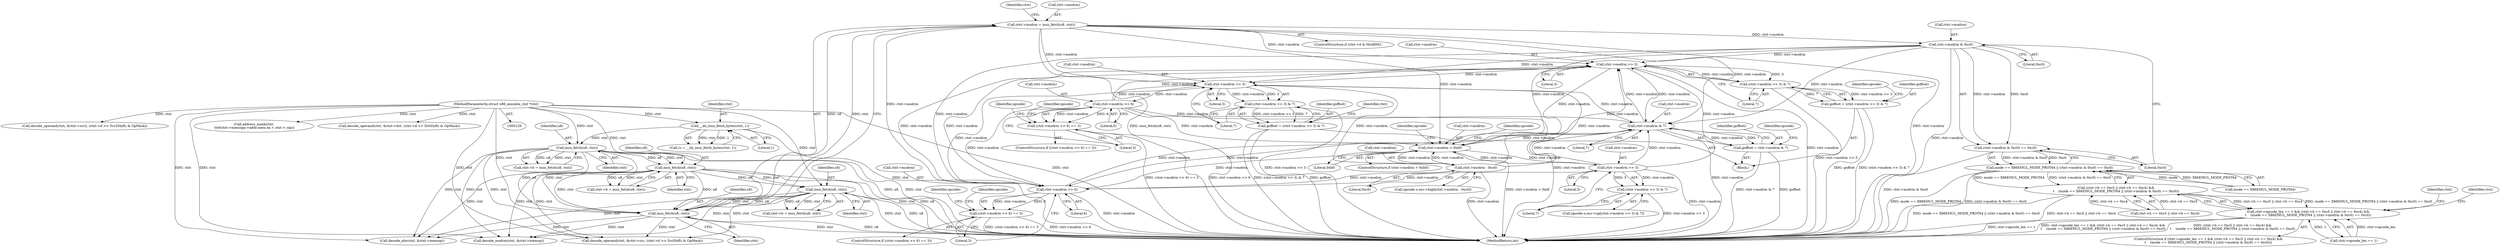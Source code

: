 digraph "0_linux_d9092f52d7e61dd1557f2db2400ddb430e85937e@pointer" {
"1000501" [label="(Call,ctxt->modrm & 0xc0)"];
"1000470" [label="(Call,ctxt->modrm = insn_fetch(u8, ctxt))"];
"1000474" [label="(Call,insn_fetch(u8, ctxt))"];
"1000421" [label="(Call,insn_fetch(u8, ctxt))"];
"1000277" [label="(Call,insn_fetch(u8, ctxt))"];
"1000221" [label="(Call,__do_insn_fetch_bytes(ctxt, 1))"];
"1000130" [label="(MethodParameterIn,struct x86_emulate_ctxt *ctxt)"];
"1000447" [label="(Call,insn_fetch(u8, ctxt))"];
"1000500" [label="(Call,(ctxt->modrm & 0xc0) == 0xc0)"];
"1000496" [label="(Call,mode == X86EMUL_MODE_PROT64 || (ctxt->modrm & 0xc0) == 0xc0)"];
"1000484" [label="(Call,(ctxt->b == 0xc5 || ctxt->b == 0xc4) &&\n\t    (mode == X86EMUL_MODE_PROT64 || (ctxt->modrm & 0xc0) == 0xc0))"];
"1000478" [label="(Call,ctxt->opcode_len == 1 && (ctxt->b == 0xc5 || ctxt->b == 0xc4) &&\n\t    (mode == X86EMUL_MODE_PROT64 || (ctxt->modrm & 0xc0) == 0xc0))"];
"1000531" [label="(Call,ctxt->modrm >> 3)"];
"1000530" [label="(Call,(ctxt->modrm >> 3) & 7)"];
"1000528" [label="(Call,goffset = (ctxt->modrm >> 3) & 7)"];
"1000551" [label="(Call,ctxt->modrm >> 3)"];
"1000550" [label="(Call,(ctxt->modrm >> 3) & 7)"];
"1000548" [label="(Call,goffset = (ctxt->modrm >> 3) & 7)"];
"1000559" [label="(Call,ctxt->modrm >> 6)"];
"1000558" [label="(Call,(ctxt->modrm >> 6) == 3)"];
"1000592" [label="(Call,ctxt->modrm & 7)"];
"1000590" [label="(Call,goffset = ctxt->modrm & 7)"];
"1000674" [label="(Call,ctxt->modrm > 0xbf)"];
"1000689" [label="(Call,ctxt->modrm - 0xc0)"];
"1000716" [label="(Call,ctxt->modrm >> 6)"];
"1000715" [label="(Call,(ctxt->modrm >> 6) == 3)"];
"1000706" [label="(Call,ctxt->modrm >> 3)"];
"1000705" [label="(Call,(ctxt->modrm >> 3) & 7)"];
"1000720" [label="(Literal,6)"];
"1000689" [label="(Call,ctxt->modrm - 0xc0)"];
"1001053" [label="(Call,decode_operand(ctxt, &ctxt->src2, (ctxt->d >> Src2Shift) & OpMask))"];
"1000690" [label="(Call,ctxt->modrm)"];
"1000591" [label="(Identifier,goffset)"];
"1000558" [label="(Call,(ctxt->modrm >> 6) == 3)"];
"1000532" [label="(Call,ctxt->modrm)"];
"1000678" [label="(Literal,0xbf)"];
"1000598" [label="(Identifier,opcode)"];
"1000681" [label="(Call,opcode.u.esc->high[ctxt->modrm - 0xc0])"];
"1000279" [label="(Identifier,ctxt)"];
"1000531" [label="(Call,ctxt->modrm >> 3)"];
"1000278" [label="(Identifier,u8)"];
"1000423" [label="(Identifier,ctxt)"];
"1000481" [label="(Identifier,ctxt)"];
"1000130" [label="(MethodParameterIn,struct x86_emulate_ctxt *ctxt)"];
"1000714" [label="(ControlStructure,if ((ctxt->modrm >> 6) == 3))"];
"1000273" [label="(Call,ctxt->b = insn_fetch(u8, ctxt))"];
"1000590" [label="(Call,goffset = ctxt->modrm & 7)"];
"1000723" [label="(Identifier,opcode)"];
"1000535" [label="(Literal,3)"];
"1000421" [label="(Call,insn_fetch(u8, ctxt))"];
"1000529" [label="(Identifier,goffset)"];
"1001128" [label="(MethodReturn,int)"];
"1000471" [label="(Call,ctxt->modrm)"];
"1000536" [label="(Literal,7)"];
"1000484" [label="(Call,(ctxt->b == 0xc5 || ctxt->b == 0xc4) &&\n\t    (mode == X86EMUL_MODE_PROT64 || (ctxt->modrm & 0xc0) == 0xc0))"];
"1000501" [label="(Call,ctxt->modrm & 0xc0)"];
"1001033" [label="(Call,decode_operand(ctxt, &ctxt->src, (ctxt->d >> SrcShift) & OpMask))"];
"1000422" [label="(Identifier,u8)"];
"1000717" [label="(Call,ctxt->modrm)"];
"1000551" [label="(Call,ctxt->modrm >> 3)"];
"1000538" [label="(Identifier,opcode)"];
"1000510" [label="(Identifier,ctxt)"];
"1000705" [label="(Call,(ctxt->modrm >> 3) & 7)"];
"1000496" [label="(Call,mode == X86EMUL_MODE_PROT64 || (ctxt->modrm & 0xc0) == 0xc0)"];
"1000530" [label="(Call,(ctxt->modrm >> 3) & 7)"];
"1000592" [label="(Call,ctxt->modrm & 7)"];
"1000596" [label="(Literal,7)"];
"1000706" [label="(Call,ctxt->modrm >> 3)"];
"1000223" [label="(Literal,1)"];
"1000550" [label="(Call,(ctxt->modrm >> 3) & 7)"];
"1000448" [label="(Identifier,u8)"];
"1001105" [label="(Call,address_mask(ctxt,\n \t\t\t\t\tctxt->memopp->addr.mem.ea + ctxt->_eip))"];
"1000673" [label="(ControlStructure,if (ctxt->modrm > 0xbf))"];
"1000566" [label="(Identifier,opcode)"];
"1000516" [label="(Identifier,ctxt)"];
"1000219" [label="(Call,rc = __do_insn_fetch_bytes(ctxt, 1))"];
"1000500" [label="(Call,(ctxt->modrm & 0xc0) == 0xc0)"];
"1000505" [label="(Literal,0xc0)"];
"1000552" [label="(Call,ctxt->modrm)"];
"1000707" [label="(Call,ctxt->modrm)"];
"1000716" [label="(Call,ctxt->modrm >> 6)"];
"1000485" [label="(Call,ctxt->b == 0xc5 || ctxt->b == 0xc4)"];
"1000477" [label="(ControlStructure,if (ctxt->opcode_len == 1 && (ctxt->b == 0xc5 || ctxt->b == 0xc4) &&\n\t    (mode == X86EMUL_MODE_PROT64 || (ctxt->modrm & 0xc0) == 0xc0)))"];
"1000475" [label="(Identifier,u8)"];
"1000221" [label="(Call,__do_insn_fetch_bytes(ctxt, 1))"];
"1000559" [label="(Call,ctxt->modrm >> 6)"];
"1000478" [label="(Call,ctxt->opcode_len == 1 && (ctxt->b == 0xc5 || ctxt->b == 0xc4) &&\n\t    (mode == X86EMUL_MODE_PROT64 || (ctxt->modrm & 0xc0) == 0xc0))"];
"1000417" [label="(Call,ctxt->b = insn_fetch(u8, ctxt))"];
"1000733" [label="(Identifier,opcode)"];
"1000675" [label="(Call,ctxt->modrm)"];
"1000548" [label="(Call,goffset = (ctxt->modrm >> 3) & 7)"];
"1001073" [label="(Call,decode_operand(ctxt, &ctxt->dst, (ctxt->d >> DstShift) & OpMask))"];
"1000449" [label="(Identifier,ctxt)"];
"1000502" [label="(Call,ctxt->modrm)"];
"1000443" [label="(Call,ctxt->b = insn_fetch(u8, ctxt))"];
"1000721" [label="(Literal,3)"];
"1000476" [label="(Identifier,ctxt)"];
"1000578" [label="(Identifier,opcode)"];
"1000528" [label="(Call,goffset = (ctxt->modrm >> 3) & 7)"];
"1000555" [label="(Literal,3)"];
"1000693" [label="(Literal,0xc0)"];
"1000710" [label="(Literal,3)"];
"1000999" [label="(Call,decode_abs(ctxt, &ctxt->memop))"];
"1000557" [label="(ControlStructure,if ((ctxt->modrm >> 6) == 3))"];
"1000464" [label="(ControlStructure,if (ctxt->d & ModRM))"];
"1000447" [label="(Call,insn_fetch(u8, ctxt))"];
"1000680" [label="(Identifier,opcode)"];
"1000561" [label="(Identifier,ctxt)"];
"1000711" [label="(Literal,7)"];
"1000715" [label="(Call,(ctxt->modrm >> 6) == 3)"];
"1000470" [label="(Call,ctxt->modrm = insn_fetch(u8, ctxt))"];
"1000506" [label="(Literal,0xc0)"];
"1000563" [label="(Literal,6)"];
"1000222" [label="(Identifier,ctxt)"];
"1000556" [label="(Literal,7)"];
"1000497" [label="(Call,mode == X86EMUL_MODE_PROT64)"];
"1000479" [label="(Call,ctxt->opcode_len == 1)"];
"1000970" [label="(Call,decode_modrm(ctxt, &ctxt->memop))"];
"1000674" [label="(Call,ctxt->modrm > 0xbf)"];
"1000696" [label="(Identifier,opcode)"];
"1000277" [label="(Call,insn_fetch(u8, ctxt))"];
"1000526" [label="(Block,)"];
"1000549" [label="(Identifier,goffset)"];
"1000560" [label="(Call,ctxt->modrm)"];
"1000593" [label="(Call,ctxt->modrm)"];
"1000564" [label="(Literal,3)"];
"1000697" [label="(Call,opcode.u.esc->op[(ctxt->modrm >> 3) & 7])"];
"1000474" [label="(Call,insn_fetch(u8, ctxt))"];
"1000501" -> "1000500"  [label="AST: "];
"1000501" -> "1000505"  [label="CFG: "];
"1000502" -> "1000501"  [label="AST: "];
"1000505" -> "1000501"  [label="AST: "];
"1000506" -> "1000501"  [label="CFG: "];
"1000501" -> "1001128"  [label="DDG: ctxt->modrm"];
"1000501" -> "1000500"  [label="DDG: ctxt->modrm"];
"1000501" -> "1000500"  [label="DDG: 0xc0"];
"1000470" -> "1000501"  [label="DDG: ctxt->modrm"];
"1000501" -> "1000531"  [label="DDG: ctxt->modrm"];
"1000501" -> "1000551"  [label="DDG: ctxt->modrm"];
"1000501" -> "1000592"  [label="DDG: ctxt->modrm"];
"1000501" -> "1000674"  [label="DDG: ctxt->modrm"];
"1000501" -> "1000716"  [label="DDG: ctxt->modrm"];
"1000470" -> "1000464"  [label="AST: "];
"1000470" -> "1000474"  [label="CFG: "];
"1000471" -> "1000470"  [label="AST: "];
"1000474" -> "1000470"  [label="AST: "];
"1000481" -> "1000470"  [label="CFG: "];
"1000470" -> "1001128"  [label="DDG: insn_fetch(u8, ctxt)"];
"1000470" -> "1001128"  [label="DDG: ctxt->modrm"];
"1000474" -> "1000470"  [label="DDG: u8"];
"1000474" -> "1000470"  [label="DDG: ctxt"];
"1000470" -> "1000531"  [label="DDG: ctxt->modrm"];
"1000470" -> "1000551"  [label="DDG: ctxt->modrm"];
"1000470" -> "1000592"  [label="DDG: ctxt->modrm"];
"1000470" -> "1000674"  [label="DDG: ctxt->modrm"];
"1000470" -> "1000716"  [label="DDG: ctxt->modrm"];
"1000474" -> "1000476"  [label="CFG: "];
"1000475" -> "1000474"  [label="AST: "];
"1000476" -> "1000474"  [label="AST: "];
"1000474" -> "1001128"  [label="DDG: ctxt"];
"1000474" -> "1001128"  [label="DDG: u8"];
"1000421" -> "1000474"  [label="DDG: u8"];
"1000421" -> "1000474"  [label="DDG: ctxt"];
"1000277" -> "1000474"  [label="DDG: u8"];
"1000277" -> "1000474"  [label="DDG: ctxt"];
"1000447" -> "1000474"  [label="DDG: u8"];
"1000447" -> "1000474"  [label="DDG: ctxt"];
"1000130" -> "1000474"  [label="DDG: ctxt"];
"1000474" -> "1000970"  [label="DDG: ctxt"];
"1000474" -> "1000999"  [label="DDG: ctxt"];
"1000474" -> "1001033"  [label="DDG: ctxt"];
"1000421" -> "1000417"  [label="AST: "];
"1000421" -> "1000423"  [label="CFG: "];
"1000422" -> "1000421"  [label="AST: "];
"1000423" -> "1000421"  [label="AST: "];
"1000417" -> "1000421"  [label="CFG: "];
"1000421" -> "1001128"  [label="DDG: ctxt"];
"1000421" -> "1001128"  [label="DDG: u8"];
"1000421" -> "1000417"  [label="DDG: u8"];
"1000421" -> "1000417"  [label="DDG: ctxt"];
"1000277" -> "1000421"  [label="DDG: u8"];
"1000277" -> "1000421"  [label="DDG: ctxt"];
"1000130" -> "1000421"  [label="DDG: ctxt"];
"1000421" -> "1000447"  [label="DDG: u8"];
"1000421" -> "1000447"  [label="DDG: ctxt"];
"1000421" -> "1000970"  [label="DDG: ctxt"];
"1000421" -> "1000999"  [label="DDG: ctxt"];
"1000421" -> "1001033"  [label="DDG: ctxt"];
"1000277" -> "1000273"  [label="AST: "];
"1000277" -> "1000279"  [label="CFG: "];
"1000278" -> "1000277"  [label="AST: "];
"1000279" -> "1000277"  [label="AST: "];
"1000273" -> "1000277"  [label="CFG: "];
"1000277" -> "1001128"  [label="DDG: u8"];
"1000277" -> "1001128"  [label="DDG: ctxt"];
"1000277" -> "1000273"  [label="DDG: u8"];
"1000277" -> "1000273"  [label="DDG: ctxt"];
"1000221" -> "1000277"  [label="DDG: ctxt"];
"1000130" -> "1000277"  [label="DDG: ctxt"];
"1000277" -> "1000970"  [label="DDG: ctxt"];
"1000277" -> "1000999"  [label="DDG: ctxt"];
"1000277" -> "1001033"  [label="DDG: ctxt"];
"1000221" -> "1000219"  [label="AST: "];
"1000221" -> "1000223"  [label="CFG: "];
"1000222" -> "1000221"  [label="AST: "];
"1000223" -> "1000221"  [label="AST: "];
"1000219" -> "1000221"  [label="CFG: "];
"1000221" -> "1001128"  [label="DDG: ctxt"];
"1000221" -> "1000219"  [label="DDG: ctxt"];
"1000221" -> "1000219"  [label="DDG: 1"];
"1000130" -> "1000221"  [label="DDG: ctxt"];
"1000130" -> "1000129"  [label="AST: "];
"1000130" -> "1001128"  [label="DDG: ctxt"];
"1000130" -> "1000447"  [label="DDG: ctxt"];
"1000130" -> "1000970"  [label="DDG: ctxt"];
"1000130" -> "1000999"  [label="DDG: ctxt"];
"1000130" -> "1001033"  [label="DDG: ctxt"];
"1000130" -> "1001053"  [label="DDG: ctxt"];
"1000130" -> "1001073"  [label="DDG: ctxt"];
"1000130" -> "1001105"  [label="DDG: ctxt"];
"1000447" -> "1000443"  [label="AST: "];
"1000447" -> "1000449"  [label="CFG: "];
"1000448" -> "1000447"  [label="AST: "];
"1000449" -> "1000447"  [label="AST: "];
"1000443" -> "1000447"  [label="CFG: "];
"1000447" -> "1001128"  [label="DDG: ctxt"];
"1000447" -> "1001128"  [label="DDG: u8"];
"1000447" -> "1000443"  [label="DDG: u8"];
"1000447" -> "1000443"  [label="DDG: ctxt"];
"1000447" -> "1000970"  [label="DDG: ctxt"];
"1000447" -> "1000999"  [label="DDG: ctxt"];
"1000447" -> "1001033"  [label="DDG: ctxt"];
"1000500" -> "1000496"  [label="AST: "];
"1000500" -> "1000506"  [label="CFG: "];
"1000506" -> "1000500"  [label="AST: "];
"1000496" -> "1000500"  [label="CFG: "];
"1000500" -> "1001128"  [label="DDG: ctxt->modrm & 0xc0"];
"1000500" -> "1000496"  [label="DDG: ctxt->modrm & 0xc0"];
"1000500" -> "1000496"  [label="DDG: 0xc0"];
"1000496" -> "1000484"  [label="AST: "];
"1000496" -> "1000497"  [label="CFG: "];
"1000497" -> "1000496"  [label="AST: "];
"1000484" -> "1000496"  [label="CFG: "];
"1000496" -> "1001128"  [label="DDG: mode == X86EMUL_MODE_PROT64"];
"1000496" -> "1001128"  [label="DDG: (ctxt->modrm & 0xc0) == 0xc0"];
"1000496" -> "1000484"  [label="DDG: mode == X86EMUL_MODE_PROT64"];
"1000496" -> "1000484"  [label="DDG: (ctxt->modrm & 0xc0) == 0xc0"];
"1000497" -> "1000496"  [label="DDG: mode"];
"1000497" -> "1000496"  [label="DDG: X86EMUL_MODE_PROT64"];
"1000484" -> "1000478"  [label="AST: "];
"1000484" -> "1000485"  [label="CFG: "];
"1000485" -> "1000484"  [label="AST: "];
"1000478" -> "1000484"  [label="CFG: "];
"1000484" -> "1001128"  [label="DDG: mode == X86EMUL_MODE_PROT64 || (ctxt->modrm & 0xc0) == 0xc0"];
"1000484" -> "1001128"  [label="DDG: ctxt->b == 0xc5 || ctxt->b == 0xc4"];
"1000484" -> "1000478"  [label="DDG: ctxt->b == 0xc5 || ctxt->b == 0xc4"];
"1000484" -> "1000478"  [label="DDG: mode == X86EMUL_MODE_PROT64 || (ctxt->modrm & 0xc0) == 0xc0"];
"1000485" -> "1000484"  [label="DDG: ctxt->b == 0xc5"];
"1000485" -> "1000484"  [label="DDG: ctxt->b == 0xc4"];
"1000478" -> "1000477"  [label="AST: "];
"1000478" -> "1000479"  [label="CFG: "];
"1000479" -> "1000478"  [label="AST: "];
"1000510" -> "1000478"  [label="CFG: "];
"1000516" -> "1000478"  [label="CFG: "];
"1000478" -> "1001128"  [label="DDG: ctxt->opcode_len == 1"];
"1000478" -> "1001128"  [label="DDG: ctxt->opcode_len == 1 && (ctxt->b == 0xc5 || ctxt->b == 0xc4) &&\n\t    (mode == X86EMUL_MODE_PROT64 || (ctxt->modrm & 0xc0) == 0xc0)"];
"1000478" -> "1001128"  [label="DDG: (ctxt->b == 0xc5 || ctxt->b == 0xc4) &&\n\t    (mode == X86EMUL_MODE_PROT64 || (ctxt->modrm & 0xc0) == 0xc0)"];
"1000479" -> "1000478"  [label="DDG: ctxt->opcode_len"];
"1000479" -> "1000478"  [label="DDG: 1"];
"1000531" -> "1000530"  [label="AST: "];
"1000531" -> "1000535"  [label="CFG: "];
"1000532" -> "1000531"  [label="AST: "];
"1000535" -> "1000531"  [label="AST: "];
"1000536" -> "1000531"  [label="CFG: "];
"1000531" -> "1001128"  [label="DDG: ctxt->modrm"];
"1000531" -> "1000530"  [label="DDG: ctxt->modrm"];
"1000531" -> "1000530"  [label="DDG: 3"];
"1000559" -> "1000531"  [label="DDG: ctxt->modrm"];
"1000689" -> "1000531"  [label="DDG: ctxt->modrm"];
"1000716" -> "1000531"  [label="DDG: ctxt->modrm"];
"1000706" -> "1000531"  [label="DDG: ctxt->modrm"];
"1000592" -> "1000531"  [label="DDG: ctxt->modrm"];
"1000531" -> "1000551"  [label="DDG: ctxt->modrm"];
"1000531" -> "1000592"  [label="DDG: ctxt->modrm"];
"1000531" -> "1000674"  [label="DDG: ctxt->modrm"];
"1000531" -> "1000716"  [label="DDG: ctxt->modrm"];
"1000530" -> "1000528"  [label="AST: "];
"1000530" -> "1000536"  [label="CFG: "];
"1000536" -> "1000530"  [label="AST: "];
"1000528" -> "1000530"  [label="CFG: "];
"1000530" -> "1001128"  [label="DDG: ctxt->modrm >> 3"];
"1000530" -> "1000528"  [label="DDG: ctxt->modrm >> 3"];
"1000530" -> "1000528"  [label="DDG: 7"];
"1000528" -> "1000526"  [label="AST: "];
"1000529" -> "1000528"  [label="AST: "];
"1000538" -> "1000528"  [label="CFG: "];
"1000528" -> "1001128"  [label="DDG: (ctxt->modrm >> 3) & 7"];
"1000528" -> "1001128"  [label="DDG: goffset"];
"1000551" -> "1000550"  [label="AST: "];
"1000551" -> "1000555"  [label="CFG: "];
"1000552" -> "1000551"  [label="AST: "];
"1000555" -> "1000551"  [label="AST: "];
"1000556" -> "1000551"  [label="CFG: "];
"1000551" -> "1000550"  [label="DDG: ctxt->modrm"];
"1000551" -> "1000550"  [label="DDG: 3"];
"1000559" -> "1000551"  [label="DDG: ctxt->modrm"];
"1000689" -> "1000551"  [label="DDG: ctxt->modrm"];
"1000716" -> "1000551"  [label="DDG: ctxt->modrm"];
"1000706" -> "1000551"  [label="DDG: ctxt->modrm"];
"1000592" -> "1000551"  [label="DDG: ctxt->modrm"];
"1000551" -> "1000559"  [label="DDG: ctxt->modrm"];
"1000550" -> "1000548"  [label="AST: "];
"1000550" -> "1000556"  [label="CFG: "];
"1000556" -> "1000550"  [label="AST: "];
"1000548" -> "1000550"  [label="CFG: "];
"1000550" -> "1001128"  [label="DDG: ctxt->modrm >> 3"];
"1000550" -> "1000548"  [label="DDG: ctxt->modrm >> 3"];
"1000550" -> "1000548"  [label="DDG: 7"];
"1000548" -> "1000526"  [label="AST: "];
"1000549" -> "1000548"  [label="AST: "];
"1000561" -> "1000548"  [label="CFG: "];
"1000548" -> "1001128"  [label="DDG: (ctxt->modrm >> 3) & 7"];
"1000548" -> "1001128"  [label="DDG: goffset"];
"1000559" -> "1000558"  [label="AST: "];
"1000559" -> "1000563"  [label="CFG: "];
"1000560" -> "1000559"  [label="AST: "];
"1000563" -> "1000559"  [label="AST: "];
"1000564" -> "1000559"  [label="CFG: "];
"1000559" -> "1001128"  [label="DDG: ctxt->modrm"];
"1000559" -> "1000558"  [label="DDG: ctxt->modrm"];
"1000559" -> "1000558"  [label="DDG: 6"];
"1000559" -> "1000592"  [label="DDG: ctxt->modrm"];
"1000559" -> "1000674"  [label="DDG: ctxt->modrm"];
"1000559" -> "1000716"  [label="DDG: ctxt->modrm"];
"1000558" -> "1000557"  [label="AST: "];
"1000558" -> "1000564"  [label="CFG: "];
"1000564" -> "1000558"  [label="AST: "];
"1000566" -> "1000558"  [label="CFG: "];
"1000578" -> "1000558"  [label="CFG: "];
"1000558" -> "1001128"  [label="DDG: (ctxt->modrm >> 6) == 3"];
"1000558" -> "1001128"  [label="DDG: ctxt->modrm >> 6"];
"1000592" -> "1000590"  [label="AST: "];
"1000592" -> "1000596"  [label="CFG: "];
"1000593" -> "1000592"  [label="AST: "];
"1000596" -> "1000592"  [label="AST: "];
"1000590" -> "1000592"  [label="CFG: "];
"1000592" -> "1001128"  [label="DDG: ctxt->modrm"];
"1000592" -> "1000590"  [label="DDG: ctxt->modrm"];
"1000592" -> "1000590"  [label="DDG: 7"];
"1000689" -> "1000592"  [label="DDG: ctxt->modrm"];
"1000716" -> "1000592"  [label="DDG: ctxt->modrm"];
"1000706" -> "1000592"  [label="DDG: ctxt->modrm"];
"1000592" -> "1000674"  [label="DDG: ctxt->modrm"];
"1000592" -> "1000716"  [label="DDG: ctxt->modrm"];
"1000590" -> "1000526"  [label="AST: "];
"1000591" -> "1000590"  [label="AST: "];
"1000598" -> "1000590"  [label="CFG: "];
"1000590" -> "1001128"  [label="DDG: ctxt->modrm & 7"];
"1000590" -> "1001128"  [label="DDG: goffset"];
"1000674" -> "1000673"  [label="AST: "];
"1000674" -> "1000678"  [label="CFG: "];
"1000675" -> "1000674"  [label="AST: "];
"1000678" -> "1000674"  [label="AST: "];
"1000680" -> "1000674"  [label="CFG: "];
"1000696" -> "1000674"  [label="CFG: "];
"1000674" -> "1001128"  [label="DDG: ctxt->modrm > 0xbf"];
"1000689" -> "1000674"  [label="DDG: ctxt->modrm"];
"1000716" -> "1000674"  [label="DDG: ctxt->modrm"];
"1000706" -> "1000674"  [label="DDG: ctxt->modrm"];
"1000674" -> "1000689"  [label="DDG: ctxt->modrm"];
"1000674" -> "1000706"  [label="DDG: ctxt->modrm"];
"1000689" -> "1000681"  [label="AST: "];
"1000689" -> "1000693"  [label="CFG: "];
"1000690" -> "1000689"  [label="AST: "];
"1000693" -> "1000689"  [label="AST: "];
"1000681" -> "1000689"  [label="CFG: "];
"1000689" -> "1001128"  [label="DDG: ctxt->modrm"];
"1000689" -> "1000716"  [label="DDG: ctxt->modrm"];
"1000716" -> "1000715"  [label="AST: "];
"1000716" -> "1000720"  [label="CFG: "];
"1000717" -> "1000716"  [label="AST: "];
"1000720" -> "1000716"  [label="AST: "];
"1000721" -> "1000716"  [label="CFG: "];
"1000716" -> "1001128"  [label="DDG: ctxt->modrm"];
"1000716" -> "1000715"  [label="DDG: ctxt->modrm"];
"1000716" -> "1000715"  [label="DDG: 6"];
"1000706" -> "1000716"  [label="DDG: ctxt->modrm"];
"1000715" -> "1000714"  [label="AST: "];
"1000715" -> "1000721"  [label="CFG: "];
"1000721" -> "1000715"  [label="AST: "];
"1000723" -> "1000715"  [label="CFG: "];
"1000733" -> "1000715"  [label="CFG: "];
"1000715" -> "1001128"  [label="DDG: ctxt->modrm >> 6"];
"1000715" -> "1001128"  [label="DDG: (ctxt->modrm >> 6) == 3"];
"1000706" -> "1000705"  [label="AST: "];
"1000706" -> "1000710"  [label="CFG: "];
"1000707" -> "1000706"  [label="AST: "];
"1000710" -> "1000706"  [label="AST: "];
"1000711" -> "1000706"  [label="CFG: "];
"1000706" -> "1001128"  [label="DDG: ctxt->modrm"];
"1000706" -> "1000705"  [label="DDG: ctxt->modrm"];
"1000706" -> "1000705"  [label="DDG: 3"];
"1000705" -> "1000697"  [label="AST: "];
"1000705" -> "1000711"  [label="CFG: "];
"1000711" -> "1000705"  [label="AST: "];
"1000697" -> "1000705"  [label="CFG: "];
"1000705" -> "1001128"  [label="DDG: ctxt->modrm >> 3"];
}

